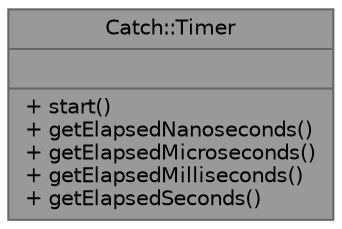 digraph "Catch::Timer"
{
 // LATEX_PDF_SIZE
  bgcolor="transparent";
  edge [fontname=Helvetica,fontsize=10,labelfontname=Helvetica,labelfontsize=10];
  node [fontname=Helvetica,fontsize=10,shape=box,height=0.2,width=0.4];
  Node1 [shape=record,label="{Catch::Timer\n||+ start()\l+ getElapsedNanoseconds()\l+ getElapsedMicroseconds()\l+ getElapsedMilliseconds()\l+ getElapsedSeconds()\l}",height=0.2,width=0.4,color="gray40", fillcolor="grey60", style="filled", fontcolor="black",tooltip=" "];
}
